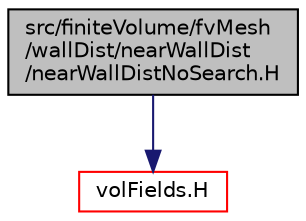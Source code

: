 digraph "src/finiteVolume/fvMesh/wallDist/nearWallDist/nearWallDistNoSearch.H"
{
  bgcolor="transparent";
  edge [fontname="Helvetica",fontsize="10",labelfontname="Helvetica",labelfontsize="10"];
  node [fontname="Helvetica",fontsize="10",shape=record];
  Node0 [label="src/finiteVolume/fvMesh\l/wallDist/nearWallDist\l/nearWallDistNoSearch.H",height=0.2,width=0.4,color="black", fillcolor="grey75", style="filled", fontcolor="black"];
  Node0 -> Node1 [color="midnightblue",fontsize="10",style="solid",fontname="Helvetica"];
  Node1 [label="volFields.H",height=0.2,width=0.4,color="red",URL="$a02912.html"];
}
